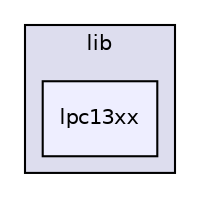 digraph "/home/esdentem/projects/libopencm3/libopencm3-git/lib/lpc13xx/" {
  compound=true
  node [ fontsize="10", fontname="Helvetica"];
  edge [ labelfontsize="10", labelfontname="Helvetica"];
  subgraph clusterdir_97aefd0d527b934f1d99a682da8fe6a9 {
    graph [ bgcolor="#ddddee", pencolor="black", label="lib" fontname="Helvetica", fontsize="10", URL="dir_97aefd0d527b934f1d99a682da8fe6a9.html"]
  dir_9ac93f0ab16d0df68bd1ed8c9eb6e1e0 [shape=box, label="lpc13xx", style="filled", fillcolor="#eeeeff", pencolor="black", URL="dir_9ac93f0ab16d0df68bd1ed8c9eb6e1e0.html"];
  }
}
